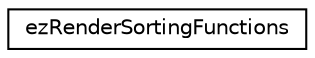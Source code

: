 digraph "Graphical Class Hierarchy"
{
 // LATEX_PDF_SIZE
  edge [fontname="Helvetica",fontsize="10",labelfontname="Helvetica",labelfontsize="10"];
  node [fontname="Helvetica",fontsize="10",shape=record];
  rankdir="LR";
  Node0 [label="ezRenderSortingFunctions",height=0.2,width=0.4,color="black", fillcolor="white", style="filled",URL="$d2/d69/classez_render_sorting_functions.htm",tooltip=" "];
}
